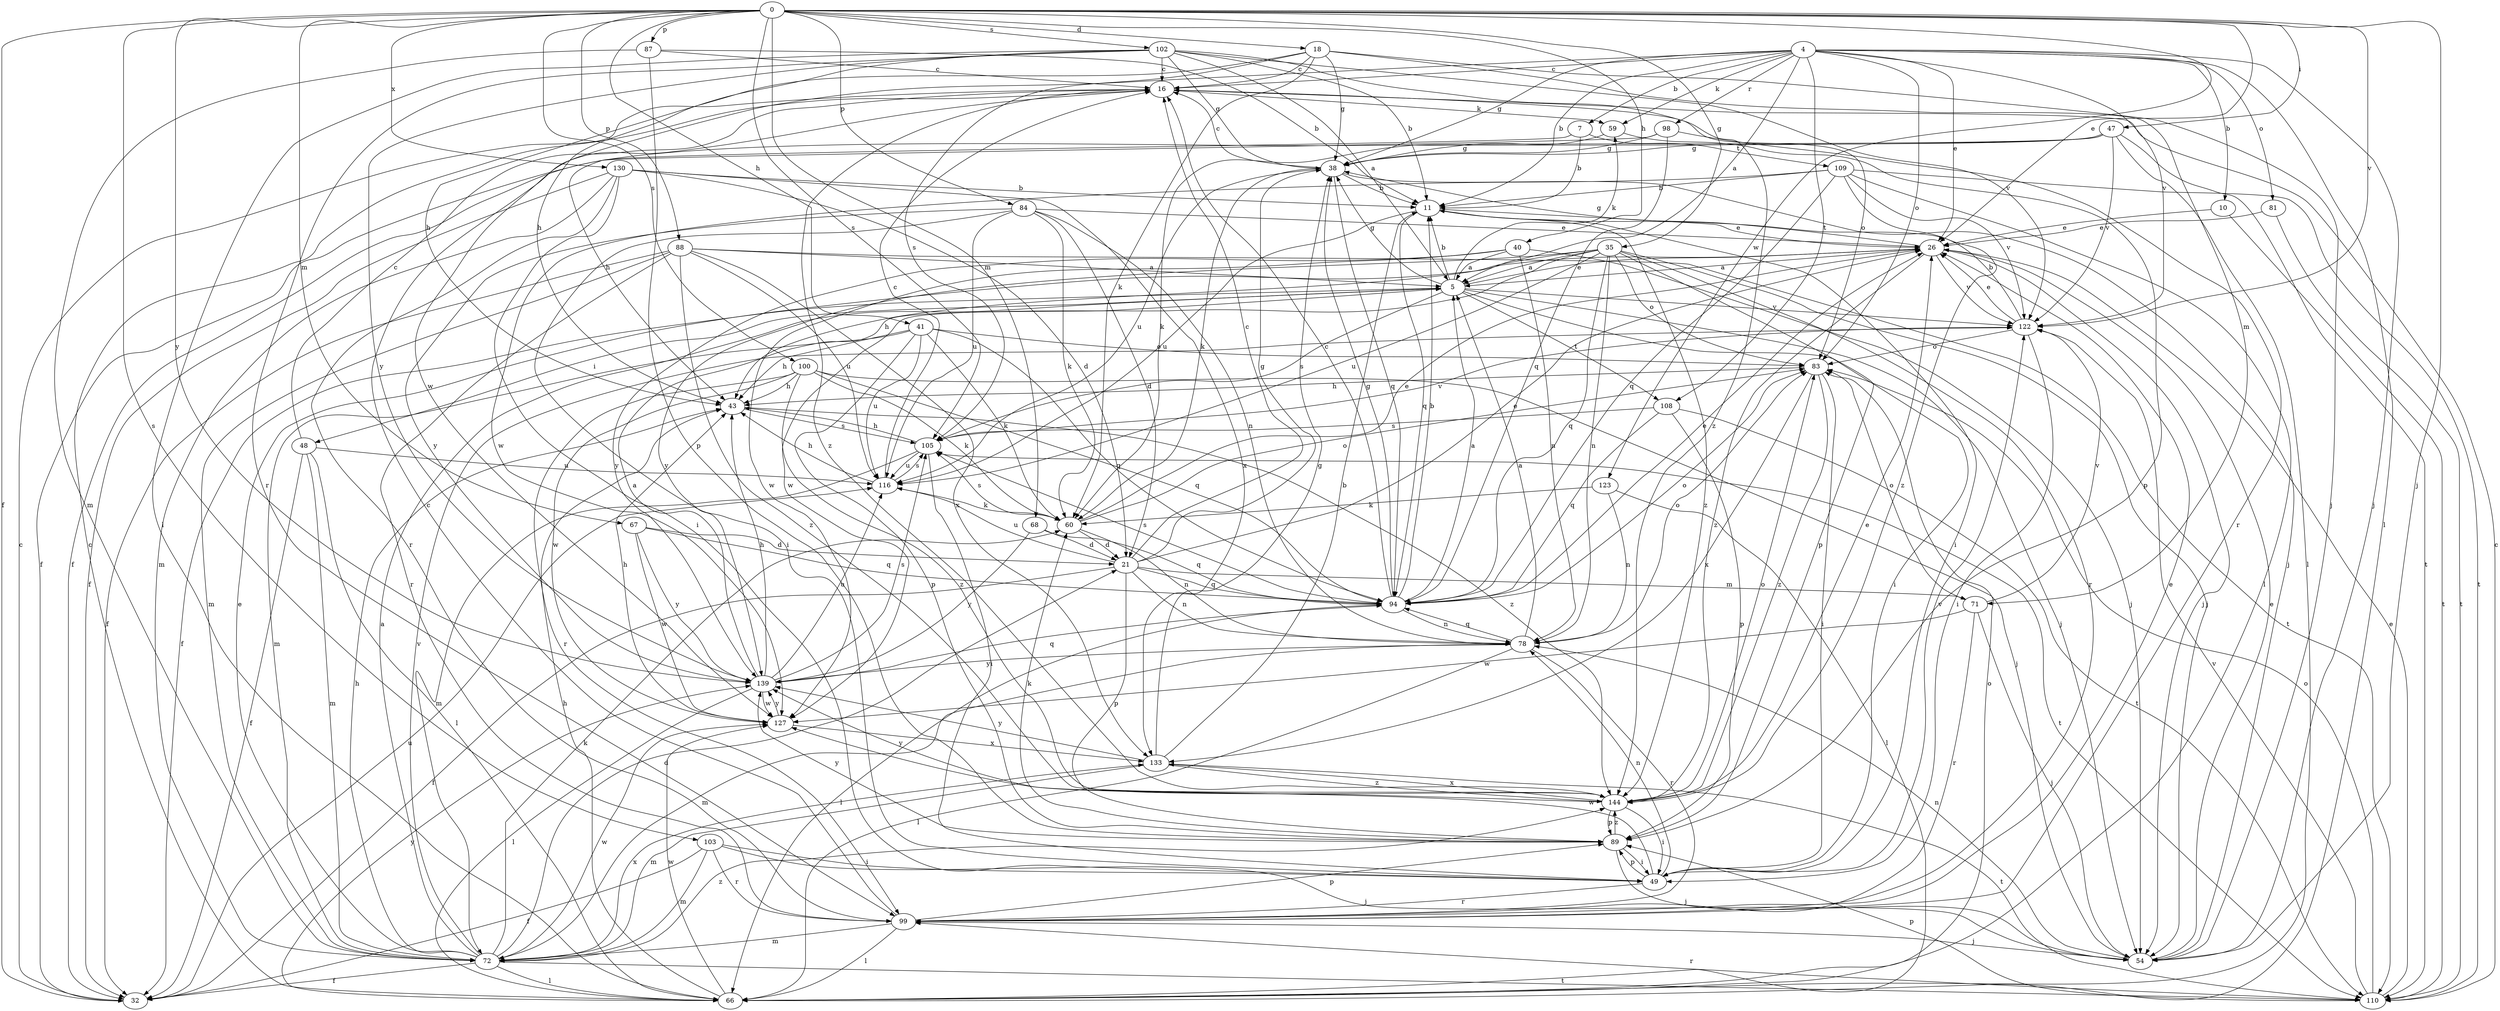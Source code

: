 strict digraph  {
0;
4;
5;
7;
10;
11;
16;
18;
21;
26;
32;
35;
38;
40;
41;
43;
47;
48;
49;
54;
59;
60;
66;
67;
68;
71;
72;
78;
81;
83;
84;
87;
88;
89;
94;
98;
99;
100;
102;
103;
105;
108;
109;
110;
116;
122;
123;
127;
130;
133;
139;
144;
0 -> 18  [label=d];
0 -> 26  [label=e];
0 -> 32  [label=f];
0 -> 35  [label=g];
0 -> 40  [label=h];
0 -> 41  [label=h];
0 -> 47  [label=i];
0 -> 54  [label=j];
0 -> 67  [label=m];
0 -> 68  [label=m];
0 -> 84  [label=p];
0 -> 87  [label=p];
0 -> 88  [label=p];
0 -> 100  [label=s];
0 -> 102  [label=s];
0 -> 103  [label=s];
0 -> 105  [label=s];
0 -> 122  [label=v];
0 -> 123  [label=w];
0 -> 130  [label=x];
0 -> 139  [label=y];
4 -> 5  [label=a];
4 -> 7  [label=b];
4 -> 10  [label=b];
4 -> 11  [label=b];
4 -> 16  [label=c];
4 -> 26  [label=e];
4 -> 38  [label=g];
4 -> 54  [label=j];
4 -> 59  [label=k];
4 -> 66  [label=l];
4 -> 81  [label=o];
4 -> 83  [label=o];
4 -> 98  [label=r];
4 -> 108  [label=t];
4 -> 122  [label=v];
4 -> 127  [label=w];
5 -> 11  [label=b];
5 -> 26  [label=e];
5 -> 32  [label=f];
5 -> 38  [label=g];
5 -> 48  [label=i];
5 -> 49  [label=i];
5 -> 54  [label=j];
5 -> 59  [label=k];
5 -> 105  [label=s];
5 -> 108  [label=t];
5 -> 122  [label=v];
7 -> 11  [label=b];
7 -> 43  [label=h];
7 -> 109  [label=t];
10 -> 26  [label=e];
10 -> 110  [label=t];
11 -> 26  [label=e];
11 -> 49  [label=i];
11 -> 94  [label=q];
11 -> 116  [label=u];
11 -> 144  [label=z];
16 -> 59  [label=k];
16 -> 83  [label=o];
16 -> 144  [label=z];
18 -> 16  [label=c];
18 -> 38  [label=g];
18 -> 43  [label=h];
18 -> 54  [label=j];
18 -> 60  [label=k];
18 -> 71  [label=m];
18 -> 105  [label=s];
21 -> 16  [label=c];
21 -> 26  [label=e];
21 -> 32  [label=f];
21 -> 38  [label=g];
21 -> 71  [label=m];
21 -> 78  [label=n];
21 -> 89  [label=p];
21 -> 94  [label=q];
21 -> 116  [label=u];
26 -> 5  [label=a];
26 -> 38  [label=g];
26 -> 54  [label=j];
26 -> 122  [label=v];
26 -> 144  [label=z];
32 -> 16  [label=c];
32 -> 116  [label=u];
35 -> 5  [label=a];
35 -> 43  [label=h];
35 -> 54  [label=j];
35 -> 78  [label=n];
35 -> 83  [label=o];
35 -> 89  [label=p];
35 -> 94  [label=q];
35 -> 99  [label=r];
35 -> 116  [label=u];
35 -> 127  [label=w];
35 -> 139  [label=y];
38 -> 11  [label=b];
38 -> 16  [label=c];
38 -> 54  [label=j];
38 -> 60  [label=k];
38 -> 94  [label=q];
38 -> 116  [label=u];
40 -> 5  [label=a];
40 -> 54  [label=j];
40 -> 78  [label=n];
40 -> 127  [label=w];
40 -> 139  [label=y];
41 -> 43  [label=h];
41 -> 60  [label=k];
41 -> 72  [label=m];
41 -> 83  [label=o];
41 -> 89  [label=p];
41 -> 94  [label=q];
41 -> 116  [label=u];
43 -> 105  [label=s];
43 -> 144  [label=z];
47 -> 32  [label=f];
47 -> 38  [label=g];
47 -> 60  [label=k];
47 -> 66  [label=l];
47 -> 110  [label=t];
47 -> 122  [label=v];
48 -> 16  [label=c];
48 -> 32  [label=f];
48 -> 66  [label=l];
48 -> 72  [label=m];
48 -> 116  [label=u];
49 -> 78  [label=n];
49 -> 89  [label=p];
49 -> 99  [label=r];
49 -> 122  [label=v];
49 -> 127  [label=w];
54 -> 26  [label=e];
54 -> 78  [label=n];
59 -> 38  [label=g];
59 -> 89  [label=p];
60 -> 21  [label=d];
60 -> 26  [label=e];
60 -> 78  [label=n];
60 -> 83  [label=o];
60 -> 105  [label=s];
66 -> 16  [label=c];
66 -> 43  [label=h];
66 -> 83  [label=o];
66 -> 127  [label=w];
66 -> 139  [label=y];
67 -> 21  [label=d];
67 -> 94  [label=q];
67 -> 127  [label=w];
67 -> 139  [label=y];
68 -> 21  [label=d];
68 -> 94  [label=q];
68 -> 139  [label=y];
71 -> 54  [label=j];
71 -> 83  [label=o];
71 -> 99  [label=r];
71 -> 122  [label=v];
71 -> 127  [label=w];
72 -> 5  [label=a];
72 -> 21  [label=d];
72 -> 26  [label=e];
72 -> 32  [label=f];
72 -> 43  [label=h];
72 -> 60  [label=k];
72 -> 66  [label=l];
72 -> 110  [label=t];
72 -> 122  [label=v];
72 -> 127  [label=w];
72 -> 133  [label=x];
72 -> 144  [label=z];
78 -> 5  [label=a];
78 -> 66  [label=l];
78 -> 72  [label=m];
78 -> 83  [label=o];
78 -> 94  [label=q];
78 -> 99  [label=r];
78 -> 139  [label=y];
81 -> 26  [label=e];
81 -> 110  [label=t];
83 -> 43  [label=h];
83 -> 49  [label=i];
83 -> 133  [label=x];
83 -> 144  [label=z];
84 -> 21  [label=d];
84 -> 26  [label=e];
84 -> 49  [label=i];
84 -> 60  [label=k];
84 -> 78  [label=n];
84 -> 116  [label=u];
84 -> 139  [label=y];
87 -> 11  [label=b];
87 -> 16  [label=c];
87 -> 72  [label=m];
87 -> 89  [label=p];
88 -> 5  [label=a];
88 -> 32  [label=f];
88 -> 72  [label=m];
88 -> 99  [label=r];
88 -> 110  [label=t];
88 -> 116  [label=u];
88 -> 133  [label=x];
88 -> 144  [label=z];
89 -> 49  [label=i];
89 -> 54  [label=j];
89 -> 60  [label=k];
89 -> 139  [label=y];
89 -> 144  [label=z];
94 -> 5  [label=a];
94 -> 11  [label=b];
94 -> 16  [label=c];
94 -> 26  [label=e];
94 -> 38  [label=g];
94 -> 66  [label=l];
94 -> 78  [label=n];
94 -> 83  [label=o];
94 -> 105  [label=s];
98 -> 32  [label=f];
98 -> 38  [label=g];
98 -> 94  [label=q];
98 -> 99  [label=r];
99 -> 16  [label=c];
99 -> 26  [label=e];
99 -> 54  [label=j];
99 -> 66  [label=l];
99 -> 72  [label=m];
99 -> 89  [label=p];
100 -> 43  [label=h];
100 -> 54  [label=j];
100 -> 60  [label=k];
100 -> 94  [label=q];
100 -> 99  [label=r];
100 -> 127  [label=w];
100 -> 144  [label=z];
102 -> 5  [label=a];
102 -> 11  [label=b];
102 -> 16  [label=c];
102 -> 38  [label=g];
102 -> 43  [label=h];
102 -> 66  [label=l];
102 -> 99  [label=r];
102 -> 122  [label=v];
102 -> 139  [label=y];
102 -> 144  [label=z];
103 -> 32  [label=f];
103 -> 49  [label=i];
103 -> 54  [label=j];
103 -> 72  [label=m];
103 -> 99  [label=r];
105 -> 43  [label=h];
105 -> 49  [label=i];
105 -> 72  [label=m];
105 -> 110  [label=t];
105 -> 116  [label=u];
105 -> 122  [label=v];
108 -> 89  [label=p];
108 -> 94  [label=q];
108 -> 105  [label=s];
108 -> 110  [label=t];
109 -> 11  [label=b];
109 -> 66  [label=l];
109 -> 94  [label=q];
109 -> 110  [label=t];
109 -> 122  [label=v];
109 -> 127  [label=w];
109 -> 144  [label=z];
110 -> 16  [label=c];
110 -> 26  [label=e];
110 -> 83  [label=o];
110 -> 89  [label=p];
110 -> 99  [label=r];
110 -> 122  [label=v];
116 -> 16  [label=c];
116 -> 43  [label=h];
116 -> 60  [label=k];
116 -> 105  [label=s];
122 -> 11  [label=b];
122 -> 26  [label=e];
122 -> 49  [label=i];
122 -> 83  [label=o];
123 -> 60  [label=k];
123 -> 66  [label=l];
123 -> 78  [label=n];
127 -> 43  [label=h];
127 -> 133  [label=x];
127 -> 139  [label=y];
130 -> 11  [label=b];
130 -> 21  [label=d];
130 -> 32  [label=f];
130 -> 49  [label=i];
130 -> 72  [label=m];
130 -> 99  [label=r];
130 -> 133  [label=x];
133 -> 11  [label=b];
133 -> 38  [label=g];
133 -> 72  [label=m];
133 -> 110  [label=t];
133 -> 139  [label=y];
133 -> 144  [label=z];
139 -> 5  [label=a];
139 -> 43  [label=h];
139 -> 66  [label=l];
139 -> 94  [label=q];
139 -> 105  [label=s];
139 -> 116  [label=u];
139 -> 127  [label=w];
144 -> 26  [label=e];
144 -> 49  [label=i];
144 -> 83  [label=o];
144 -> 89  [label=p];
144 -> 133  [label=x];
144 -> 139  [label=y];
}
